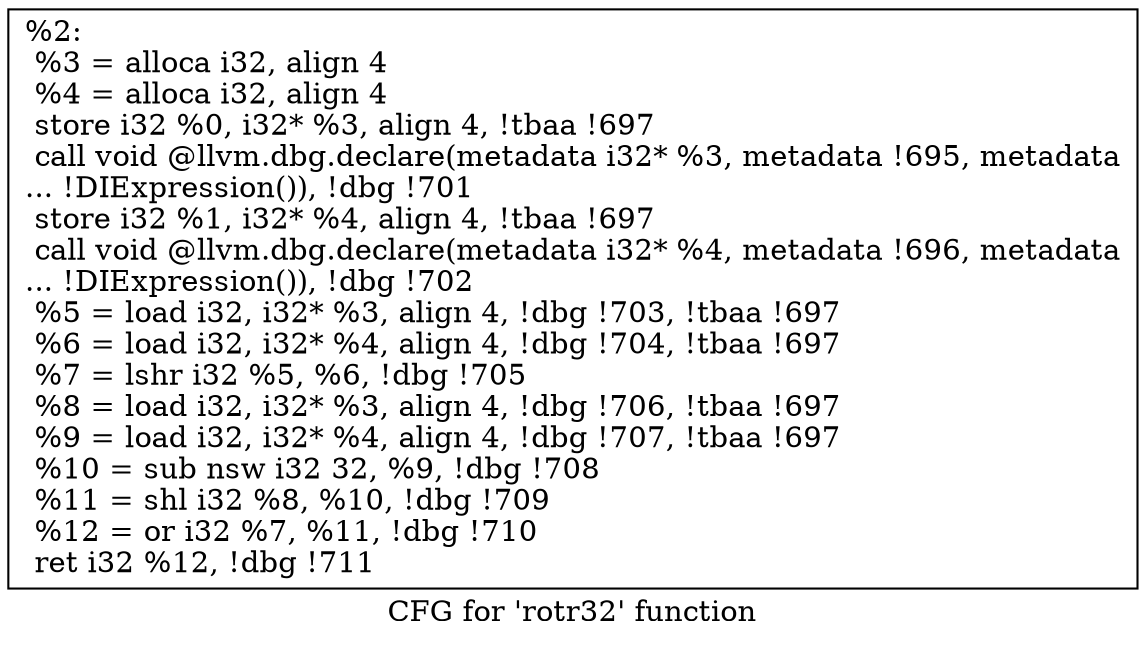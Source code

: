 digraph "CFG for 'rotr32' function" {
	label="CFG for 'rotr32' function";

	Node0x25f1bc0 [shape=record,label="{%2:\l  %3 = alloca i32, align 4\l  %4 = alloca i32, align 4\l  store i32 %0, i32* %3, align 4, !tbaa !697\l  call void @llvm.dbg.declare(metadata i32* %3, metadata !695, metadata\l... !DIExpression()), !dbg !701\l  store i32 %1, i32* %4, align 4, !tbaa !697\l  call void @llvm.dbg.declare(metadata i32* %4, metadata !696, metadata\l... !DIExpression()), !dbg !702\l  %5 = load i32, i32* %3, align 4, !dbg !703, !tbaa !697\l  %6 = load i32, i32* %4, align 4, !dbg !704, !tbaa !697\l  %7 = lshr i32 %5, %6, !dbg !705\l  %8 = load i32, i32* %3, align 4, !dbg !706, !tbaa !697\l  %9 = load i32, i32* %4, align 4, !dbg !707, !tbaa !697\l  %10 = sub nsw i32 32, %9, !dbg !708\l  %11 = shl i32 %8, %10, !dbg !709\l  %12 = or i32 %7, %11, !dbg !710\l  ret i32 %12, !dbg !711\l}"];
}
